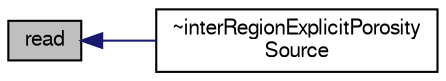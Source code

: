 digraph "read"
{
  bgcolor="transparent";
  edge [fontname="FreeSans",fontsize="10",labelfontname="FreeSans",labelfontsize="10"];
  node [fontname="FreeSans",fontsize="10",shape=record];
  rankdir="LR";
  Node1159 [label="read",height=0.2,width=0.4,color="black", fillcolor="grey75", style="filled", fontcolor="black"];
  Node1159 -> Node1160 [dir="back",color="midnightblue",fontsize="10",style="solid",fontname="FreeSans"];
  Node1160 [label="~interRegionExplicitPorosity\lSource",height=0.2,width=0.4,color="black",URL="$a23534.html#a0073dfeb4b238d9a8777ba272838c3b2",tooltip="Destructor. "];
}
